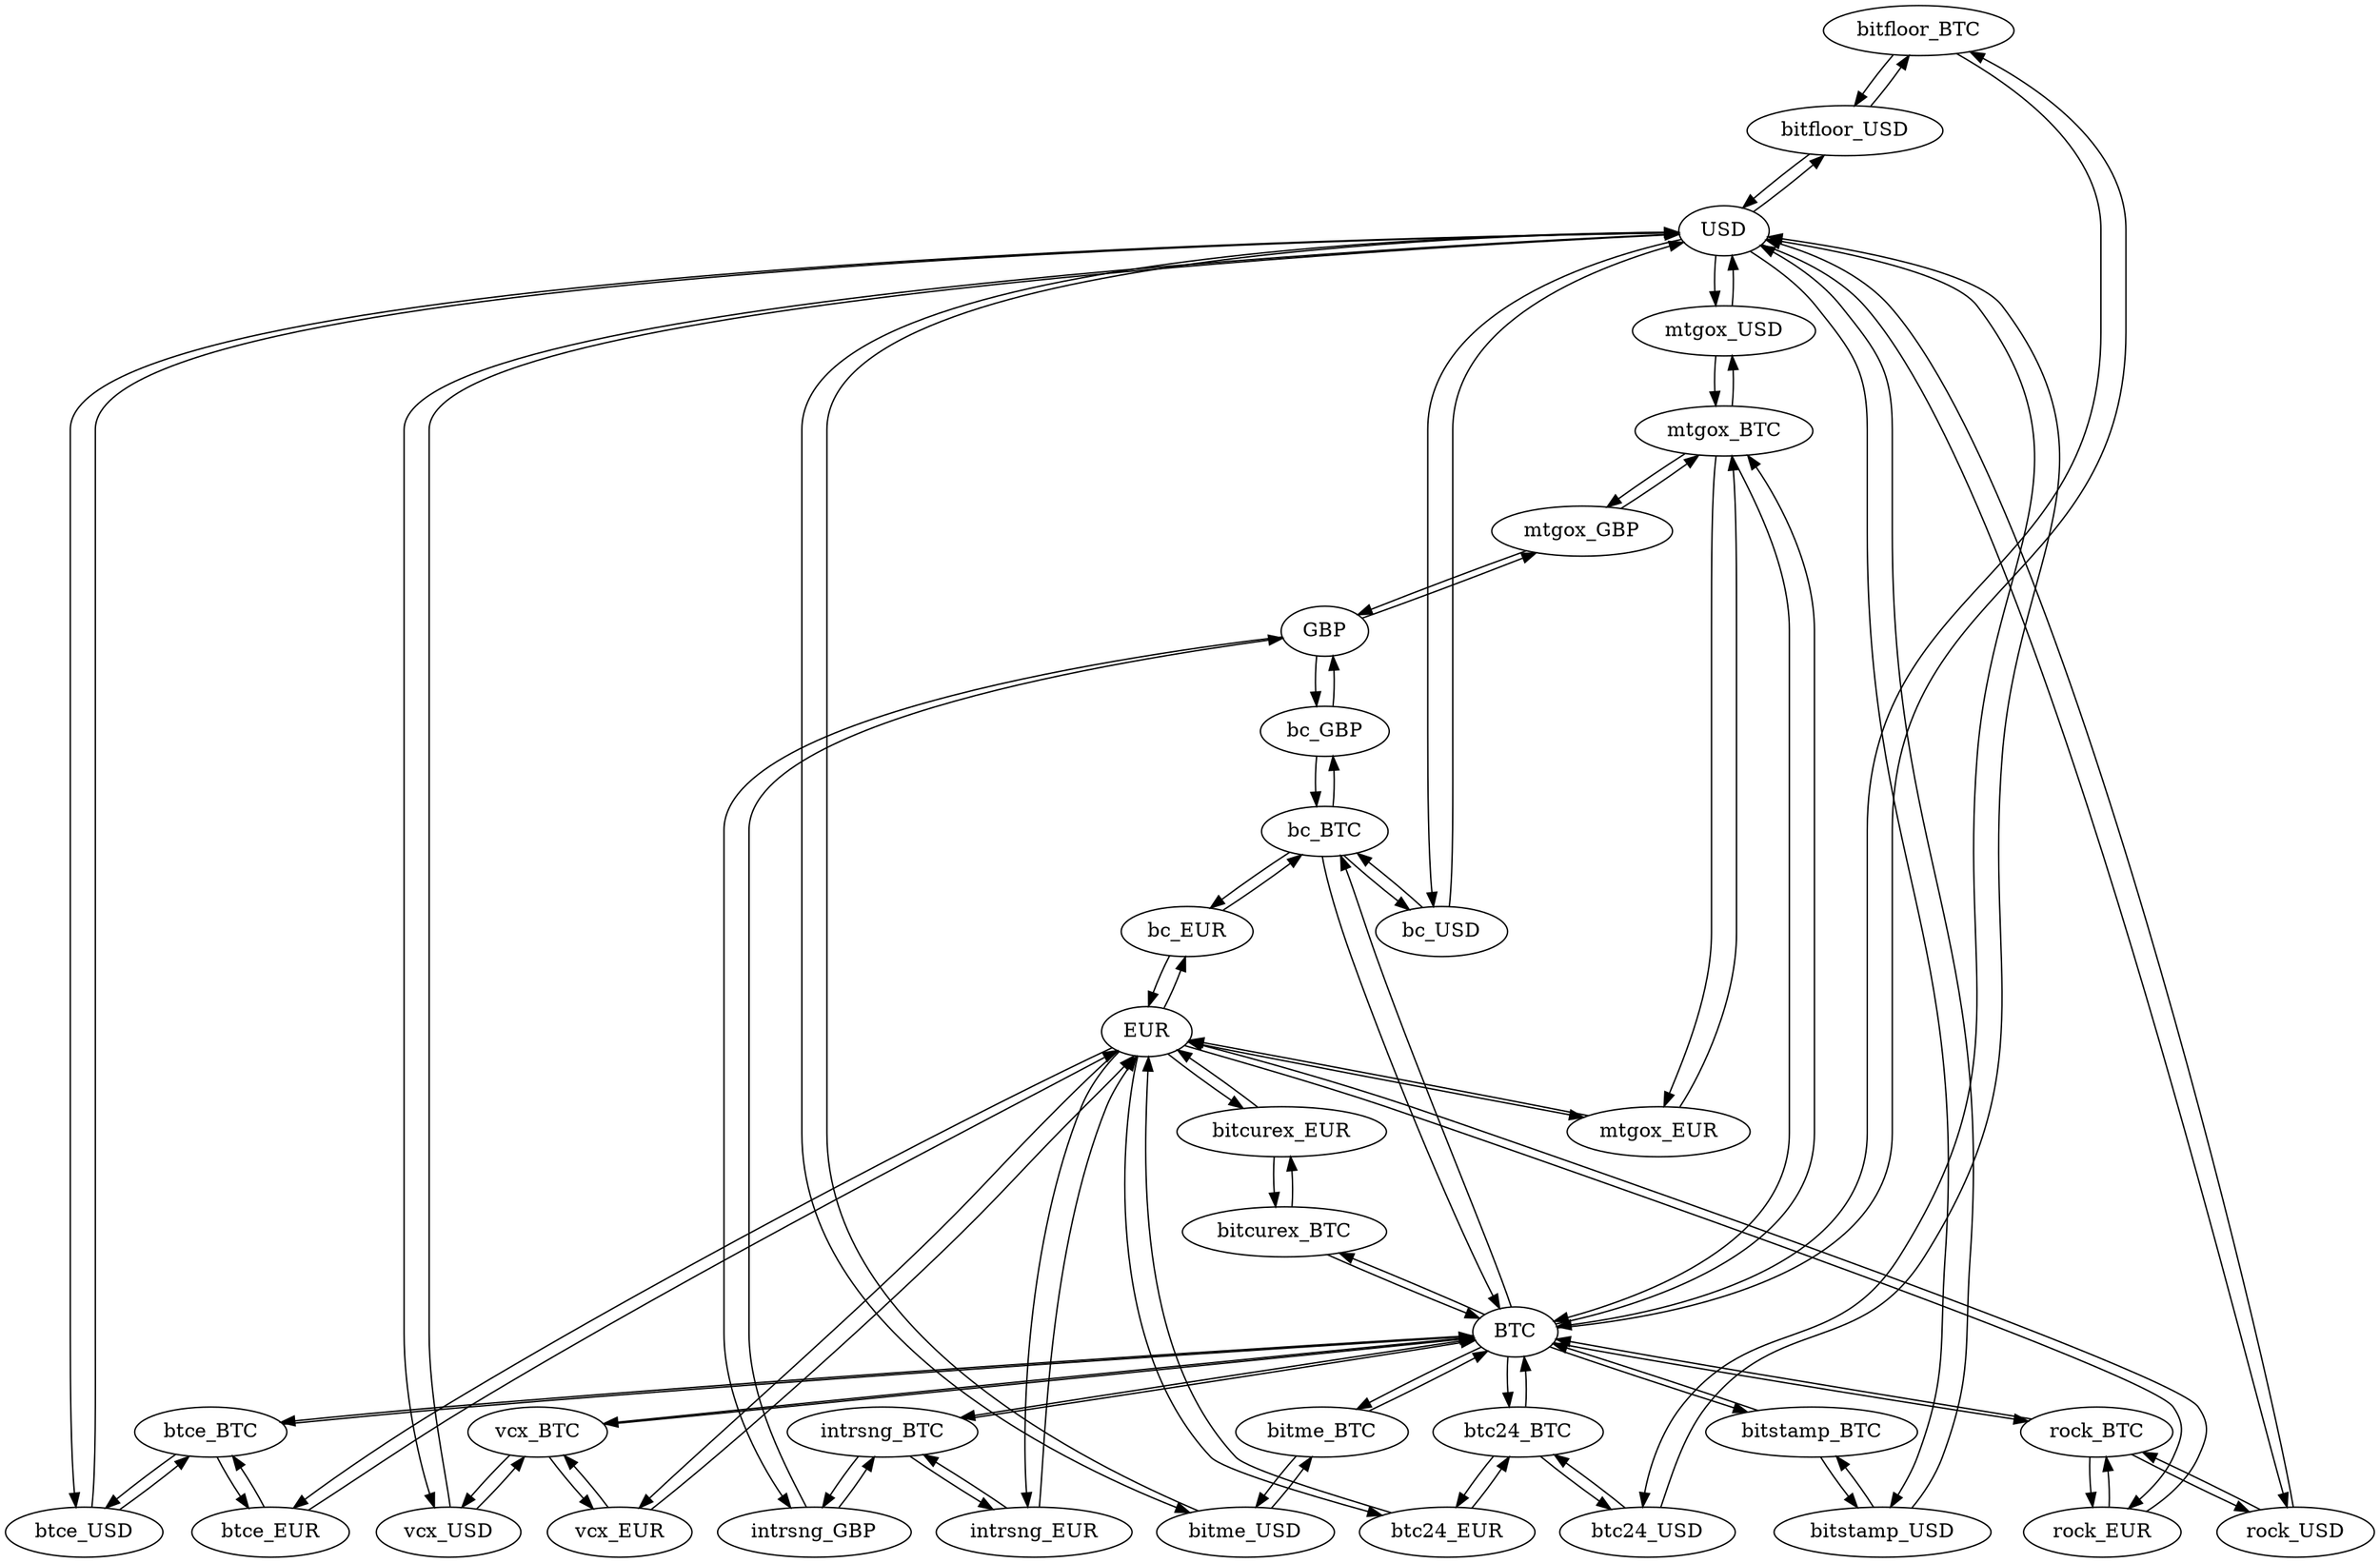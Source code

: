 strict digraph G {
bitfloor_BTC;
mtgox_GBP;
USD;
btc24_BTC;
mtgox_BTC;
bc_BTC;
GBP;
bitcurex_EUR;
mtgox_USD;
btce_BTC;
intrsng_EUR;
bitstamp_USD;
rock_EUR;
intrsng_GBP;
bitstamp_BTC;
bc_USD;
vcx_EUR;
btc24_EUR;
bc_EUR;
bitme_USD;
bitfloor_USD;
mtgox_EUR;
bitme_BTC;
rock_USD;
EUR;
vcx_BTC;
bc_GBP;
rock_BTC;
vcx_USD;
bitcurex_BTC;
btce_USD;
BTC;
intrsng_BTC;
btc24_USD;
btce_EUR;
bitfloor_BTC -> bitfloor_USD;
bitfloor_BTC -> BTC;
mtgox_GBP -> mtgox_BTC;
mtgox_GBP -> GBP;
USD -> bitstamp_USD;
USD -> vcx_USD;
USD -> bitme_USD;
USD -> btce_USD;
USD -> bitfloor_USD;
USD -> bc_USD;
USD -> mtgox_USD;
USD -> rock_USD;
USD -> btc24_USD;
btc24_BTC -> btc24_EUR;
btc24_BTC -> BTC;
btc24_BTC -> btc24_USD;
mtgox_BTC -> mtgox_GBP;
mtgox_BTC -> mtgox_USD;
mtgox_BTC -> BTC;
mtgox_BTC -> mtgox_EUR;
bc_BTC -> bc_EUR;
bc_BTC -> bc_GBP;
bc_BTC -> bc_USD;
bc_BTC -> BTC;
GBP -> intrsng_GBP;
GBP -> mtgox_GBP;
GBP -> bc_GBP;
bitcurex_EUR -> bitcurex_BTC;
bitcurex_EUR -> EUR;
mtgox_USD -> mtgox_BTC;
mtgox_USD -> USD;
btce_BTC -> btce_USD;
btce_BTC -> BTC;
btce_BTC -> btce_EUR;
intrsng_EUR -> intrsng_BTC;
intrsng_EUR -> EUR;
bitstamp_USD -> USD;
bitstamp_USD -> bitstamp_BTC;
rock_EUR -> EUR;
rock_EUR -> rock_BTC;
intrsng_GBP -> intrsng_BTC;
intrsng_GBP -> GBP;
bitstamp_BTC -> BTC;
bitstamp_BTC -> bitstamp_USD;
bc_USD -> bc_BTC;
bc_USD -> USD;
vcx_EUR -> vcx_BTC;
vcx_EUR -> EUR;
btc24_EUR -> btc24_BTC;
btc24_EUR -> EUR;
bc_EUR -> bc_BTC;
bc_EUR -> EUR;
bitme_USD -> bitme_BTC;
bitme_USD -> USD;
bitfloor_USD -> bitfloor_BTC;
bitfloor_USD -> USD;
mtgox_EUR -> mtgox_BTC;
mtgox_EUR -> EUR;
bitme_BTC -> bitme_USD;
bitme_BTC -> BTC;
rock_USD -> USD;
rock_USD -> rock_BTC;
EUR -> intrsng_EUR;
EUR -> rock_EUR;
EUR -> btc24_EUR;
EUR -> vcx_EUR;
EUR -> mtgox_EUR;
EUR -> bitcurex_EUR;
EUR -> bc_EUR;
EUR -> btce_EUR;
vcx_BTC -> vcx_USD;
vcx_BTC -> vcx_EUR;
vcx_BTC -> BTC;
bc_GBP -> bc_BTC;
bc_GBP -> GBP;
rock_BTC -> rock_EUR;
rock_BTC -> rock_USD;
rock_BTC -> BTC;
vcx_USD -> vcx_BTC;
vcx_USD -> USD;
bitcurex_BTC -> BTC;
bitcurex_BTC -> bitcurex_EUR;
btce_USD -> USD;
btce_USD -> btce_BTC;
BTC -> vcx_BTC;
BTC -> bitfloor_BTC;
BTC -> bc_BTC;
BTC -> btc24_BTC;
BTC -> rock_BTC;
BTC -> mtgox_BTC;
BTC -> bitcurex_BTC;
BTC -> bitstamp_BTC;
BTC -> intrsng_BTC;
BTC -> bitme_BTC;
BTC -> btce_BTC;
intrsng_BTC -> intrsng_GBP;
intrsng_BTC -> intrsng_EUR;
intrsng_BTC -> BTC;
btc24_USD -> USD;
btc24_USD -> btc24_BTC;
btce_EUR -> btce_BTC;
btce_EUR -> EUR;
}
